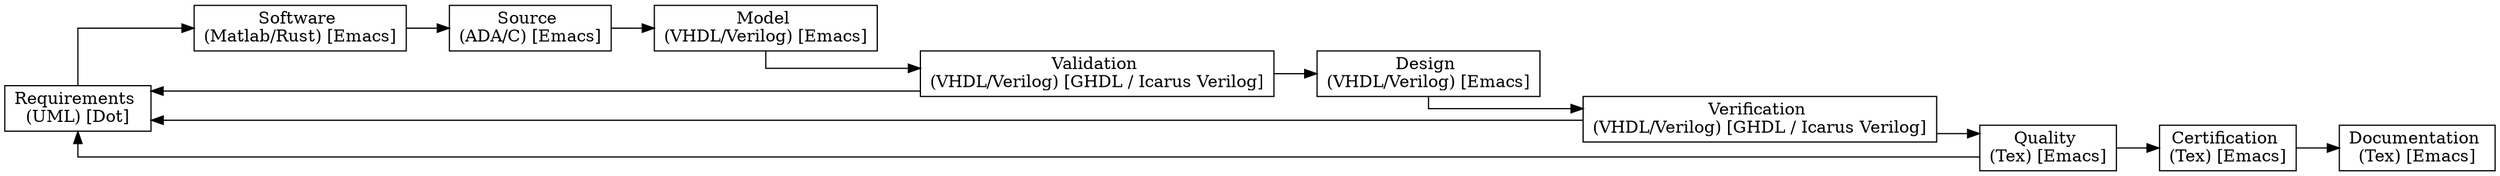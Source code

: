 digraph Project {
  // Introduction
  graph [rankdir = LR, splines=ortho];
  node[shape=record];

  // Blocks
  Requirements[label="Requirements \n(UML) [Dot]"];
  Software[label="Software \n(Matlab/Rust) [Emacs]"];
  Source[label="Source \n(ADA/C) [Emacs]"];
  Model[label="Model \n(VHDL/Verilog) [Emacs]"];
  Validation[label="Validation \n(VHDL/Verilog) [GHDL / Icarus Verilog]"];
  Design[label="Design \n(VHDL/Verilog) [Emacs]"];
  Verification[label="Verification \n(VHDL/Verilog) [GHDL / Icarus Verilog]"];
  Quality[label="Quality \n(Tex) [Emacs]"];
  Certification[label="Certification \n(Tex) [Emacs]"];
  Documentation[label="Documentation \n(Tex) [Emacs]"];

  // Sequence
  Requirements -> Software;
  Software -> Source;
  Source -> Model;
  Model -> Validation;
  Validation -> Design;
  Design -> Verification;
  Verification -> Quality;
  Quality -> Certification;
  Certification -> Documentation;

  // Feedback
  Validation -> Requirements;
  Verification -> Requirements;
  Quality -> Requirements;
}

